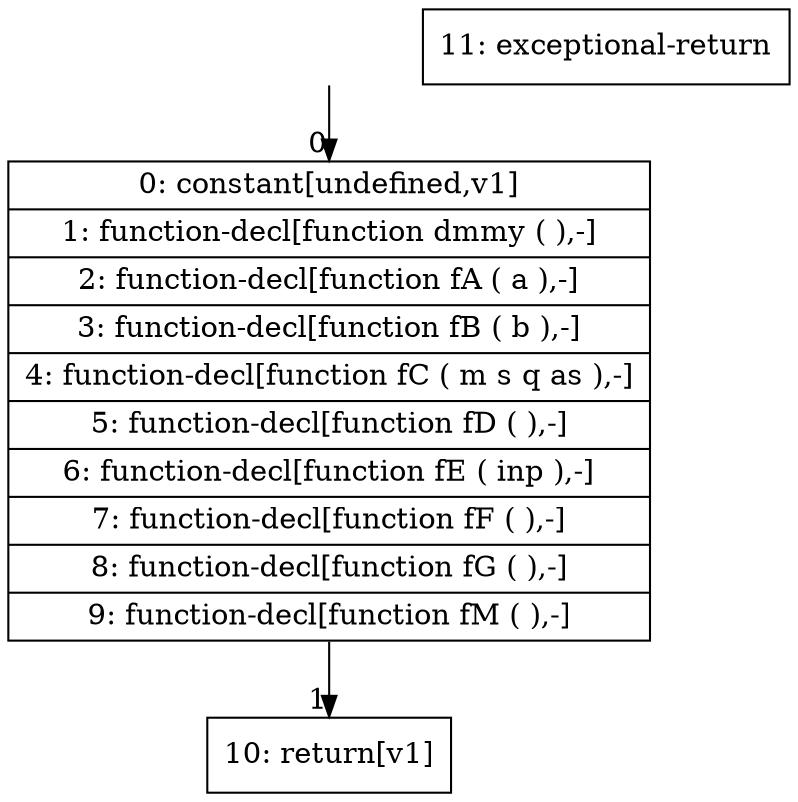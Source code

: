 digraph {
rankdir="TD"
BB_entry0[shape=none,label=""];
BB_entry0 -> BB0 [tailport=s, headport=n, headlabel="    0"]
BB0 [shape=record label="{0: constant[undefined,v1]|1: function-decl[function dmmy ( ),-]|2: function-decl[function fA ( a ),-]|3: function-decl[function fB ( b ),-]|4: function-decl[function fC ( m s q as ),-]|5: function-decl[function fD ( ),-]|6: function-decl[function fE ( inp ),-]|7: function-decl[function fF ( ),-]|8: function-decl[function fG ( ),-]|9: function-decl[function fM ( ),-]}" ] 
BB0 -> BB1 [tailport=s, headport=n, headlabel="      1"]
BB1 [shape=record label="{10: return[v1]}" ] 
BB2 [shape=record label="{11: exceptional-return}" ] 
//#$~ 1
}
